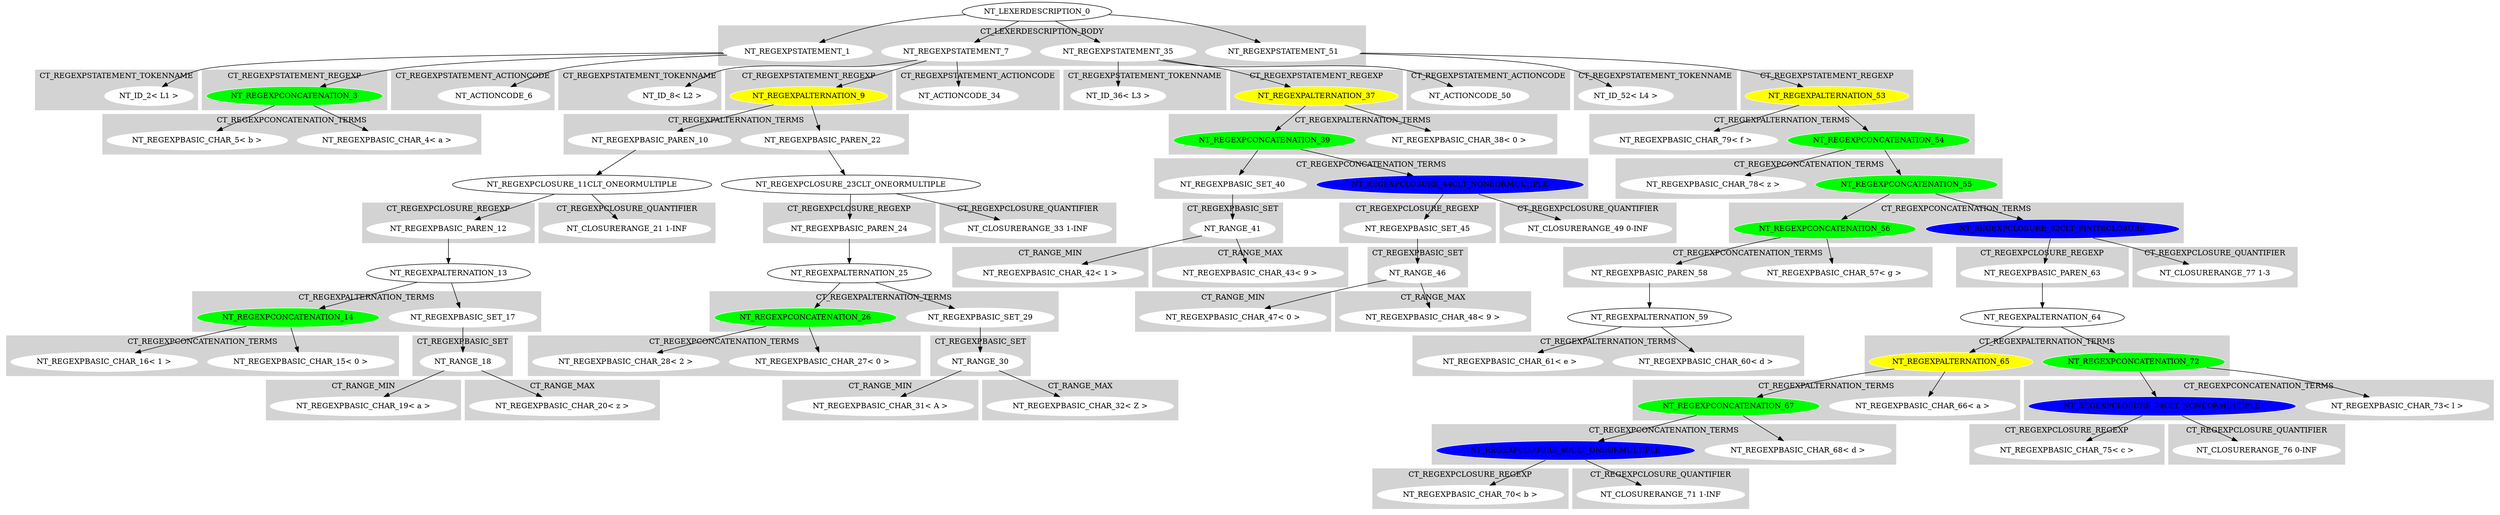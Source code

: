 digraph {

subgraph cluster0 {
 node [style=filled,color=white];
 style=filled;
 color=lightgrey;
 label = "CT_LEXERDESCRIPTION_BODY";

"NT_REGEXPSTATEMENT_1"
"NT_REGEXPSTATEMENT_7"
"NT_REGEXPSTATEMENT_35"
"NT_REGEXPSTATEMENT_51"
}
"NT_LEXERDESCRIPTION_0"->"NT_REGEXPSTATEMENT_1"
subgraph cluster1 {
 node [style=filled,color=white];
 style=filled;
 color=lightgrey;
 label = "CT_REGEXPSTATEMENT_TOKENNAME";

"NT_ID_2< L1 >"
}
subgraph cluster2 {
 node [style=filled,color=white];
 style=filled;
 color=lightgrey;
 label = "CT_REGEXPSTATEMENT_REGEXP";

"NT_REGEXPCONCATENATION_3"
 [fillcolor = green]
}
subgraph cluster3 {
 node [style=filled,color=white];
 style=filled;
 color=lightgrey;
 label = "CT_REGEXPSTATEMENT_ACTIONCODE";

"NT_ACTIONCODE_6"
}
subgraph cluster4 {
 node [style=filled,color=white];
 style=filled;
 color=lightgrey;
 label = "CT_REGEXPSTATEMENT_TOKENNAME";

}
"NT_REGEXPSTATEMENT_1"->"NT_ID_2< L1 >"
"NT_REGEXPSTATEMENT_1"->"NT_REGEXPCONCATENATION_3"
subgraph cluster5 {
 node [style=filled,color=white];
 style=filled;
 color=lightgrey;
 label = "CT_REGEXPCONCATENATION_TERMS";

"NT_REGEXPBASIC_CHAR_4< a >"
"NT_REGEXPBASIC_CHAR_5< b >"
}
"NT_REGEXPCONCATENATION_3"->"NT_REGEXPBASIC_CHAR_4< a >"
"NT_REGEXPCONCATENATION_3"->"NT_REGEXPBASIC_CHAR_5< b >"
"NT_REGEXPSTATEMENT_1"->"NT_ACTIONCODE_6"
"NT_LEXERDESCRIPTION_0"->"NT_REGEXPSTATEMENT_7"
subgraph cluster6 {
 node [style=filled,color=white];
 style=filled;
 color=lightgrey;
 label = "CT_REGEXPSTATEMENT_TOKENNAME";

"NT_ID_8< L2 >"
}
subgraph cluster7 {
 node [style=filled,color=white];
 style=filled;
 color=lightgrey;
 label = "CT_REGEXPSTATEMENT_REGEXP";

"NT_REGEXPALTERNATION_9"
 [fillcolor = yellow]
}
subgraph cluster8 {
 node [style=filled,color=white];
 style=filled;
 color=lightgrey;
 label = "CT_REGEXPSTATEMENT_ACTIONCODE";

"NT_ACTIONCODE_34"
}
subgraph cluster9 {
 node [style=filled,color=white];
 style=filled;
 color=lightgrey;
 label = "CT_REGEXPSTATEMENT_TOKENNAME";

}
"NT_REGEXPSTATEMENT_7"->"NT_ID_8< L2 >"
"NT_REGEXPSTATEMENT_7"->"NT_REGEXPALTERNATION_9"
subgraph cluster10 {
 node [style=filled,color=white];
 style=filled;
 color=lightgrey;
 label = "CT_REGEXPALTERNATION_TERMS";

"NT_REGEXPBASIC_PAREN_10"
"NT_REGEXPBASIC_PAREN_22"
}
"NT_REGEXPALTERNATION_9"->"NT_REGEXPBASIC_PAREN_10"
subgraph cluster11 {
 node [style=filled,color=white];
 style=filled;
 color=lightgrey;
 label = "CT_RGEXPBASIC_PAREN";

}
"NT_REGEXPBASIC_PAREN_10"->"NT_REGEXPCLOSURE_11CLT_ONEORMULTIPLE"
subgraph cluster12 {
 node [style=filled,color=white];
 style=filled;
 color=lightgrey;
 label = "CT_REGEXPCLOSURE_REGEXP";

"NT_REGEXPBASIC_PAREN_12"
}
subgraph cluster13 {
 node [style=filled,color=white];
 style=filled;
 color=lightgrey;
 label = "CT_REGEXPCLOSURE_QUANTIFIER";

"NT_CLOSURERANGE_21 1-INF"
}
"NT_REGEXPCLOSURE_11CLT_ONEORMULTIPLE"->"NT_REGEXPBASIC_PAREN_12"
subgraph cluster14 {
 node [style=filled,color=white];
 style=filled;
 color=lightgrey;
 label = "CT_RGEXPBASIC_PAREN";

}
"NT_REGEXPBASIC_PAREN_12"->"NT_REGEXPALTERNATION_13"
subgraph cluster15 {
 node [style=filled,color=white];
 style=filled;
 color=lightgrey;
 label = "CT_REGEXPALTERNATION_TERMS";

"NT_REGEXPCONCATENATION_14"
 [fillcolor = green]"NT_REGEXPBASIC_SET_17"
}
"NT_REGEXPALTERNATION_13"->"NT_REGEXPCONCATENATION_14"
subgraph cluster16 {
 node [style=filled,color=white];
 style=filled;
 color=lightgrey;
 label = "CT_REGEXPCONCATENATION_TERMS";

"NT_REGEXPBASIC_CHAR_15< 0 >"
"NT_REGEXPBASIC_CHAR_16< 1 >"
}
"NT_REGEXPCONCATENATION_14"->"NT_REGEXPBASIC_CHAR_15< 0 >"
"NT_REGEXPCONCATENATION_14"->"NT_REGEXPBASIC_CHAR_16< 1 >"
"NT_REGEXPALTERNATION_13"->"NT_REGEXPBASIC_SET_17"
subgraph cluster17 {
 node [style=filled,color=white];
 style=filled;
 color=lightgrey;
 label = "CT_REGEXPBASIC_SET";

"NT_RANGE_18"
}
"NT_REGEXPBASIC_SET_17"->"NT_RANGE_18"
subgraph cluster18 {
 node [style=filled,color=white];
 style=filled;
 color=lightgrey;
 label = "CT_RANGE_MIN";

"NT_REGEXPBASIC_CHAR_19< a >"
}
subgraph cluster19 {
 node [style=filled,color=white];
 style=filled;
 color=lightgrey;
 label = "CT_RANGE_MAX";

"NT_REGEXPBASIC_CHAR_20< z >"
}
"NT_RANGE_18"->"NT_REGEXPBASIC_CHAR_19< a >"
"NT_RANGE_18"->"NT_REGEXPBASIC_CHAR_20< z >"
"NT_REGEXPCLOSURE_11CLT_ONEORMULTIPLE"->"NT_CLOSURERANGE_21 1-INF"
"NT_REGEXPALTERNATION_9"->"NT_REGEXPBASIC_PAREN_22"
subgraph cluster20 {
 node [style=filled,color=white];
 style=filled;
 color=lightgrey;
 label = "CT_RGEXPBASIC_PAREN";

}
"NT_REGEXPBASIC_PAREN_22"->"NT_REGEXPCLOSURE_23CLT_ONEORMULTIPLE"
subgraph cluster21 {
 node [style=filled,color=white];
 style=filled;
 color=lightgrey;
 label = "CT_REGEXPCLOSURE_REGEXP";

"NT_REGEXPBASIC_PAREN_24"
}
subgraph cluster22 {
 node [style=filled,color=white];
 style=filled;
 color=lightgrey;
 label = "CT_REGEXPCLOSURE_QUANTIFIER";

"NT_CLOSURERANGE_33 1-INF"
}
"NT_REGEXPCLOSURE_23CLT_ONEORMULTIPLE"->"NT_REGEXPBASIC_PAREN_24"
subgraph cluster23 {
 node [style=filled,color=white];
 style=filled;
 color=lightgrey;
 label = "CT_RGEXPBASIC_PAREN";

}
"NT_REGEXPBASIC_PAREN_24"->"NT_REGEXPALTERNATION_25"
subgraph cluster24 {
 node [style=filled,color=white];
 style=filled;
 color=lightgrey;
 label = "CT_REGEXPALTERNATION_TERMS";

"NT_REGEXPCONCATENATION_26"
 [fillcolor = green]"NT_REGEXPBASIC_SET_29"
}
"NT_REGEXPALTERNATION_25"->"NT_REGEXPCONCATENATION_26"
subgraph cluster25 {
 node [style=filled,color=white];
 style=filled;
 color=lightgrey;
 label = "CT_REGEXPCONCATENATION_TERMS";

"NT_REGEXPBASIC_CHAR_27< 0 >"
"NT_REGEXPBASIC_CHAR_28< 2 >"
}
"NT_REGEXPCONCATENATION_26"->"NT_REGEXPBASIC_CHAR_27< 0 >"
"NT_REGEXPCONCATENATION_26"->"NT_REGEXPBASIC_CHAR_28< 2 >"
"NT_REGEXPALTERNATION_25"->"NT_REGEXPBASIC_SET_29"
subgraph cluster26 {
 node [style=filled,color=white];
 style=filled;
 color=lightgrey;
 label = "CT_REGEXPBASIC_SET";

"NT_RANGE_30"
}
"NT_REGEXPBASIC_SET_29"->"NT_RANGE_30"
subgraph cluster27 {
 node [style=filled,color=white];
 style=filled;
 color=lightgrey;
 label = "CT_RANGE_MIN";

"NT_REGEXPBASIC_CHAR_31< A >"
}
subgraph cluster28 {
 node [style=filled,color=white];
 style=filled;
 color=lightgrey;
 label = "CT_RANGE_MAX";

"NT_REGEXPBASIC_CHAR_32< Z >"
}
"NT_RANGE_30"->"NT_REGEXPBASIC_CHAR_31< A >"
"NT_RANGE_30"->"NT_REGEXPBASIC_CHAR_32< Z >"
"NT_REGEXPCLOSURE_23CLT_ONEORMULTIPLE"->"NT_CLOSURERANGE_33 1-INF"
"NT_REGEXPSTATEMENT_7"->"NT_ACTIONCODE_34"
"NT_LEXERDESCRIPTION_0"->"NT_REGEXPSTATEMENT_35"
subgraph cluster29 {
 node [style=filled,color=white];
 style=filled;
 color=lightgrey;
 label = "CT_REGEXPSTATEMENT_TOKENNAME";

"NT_ID_36< L3 >"
}
subgraph cluster30 {
 node [style=filled,color=white];
 style=filled;
 color=lightgrey;
 label = "CT_REGEXPSTATEMENT_REGEXP";

"NT_REGEXPALTERNATION_37"
 [fillcolor = yellow]
}
subgraph cluster31 {
 node [style=filled,color=white];
 style=filled;
 color=lightgrey;
 label = "CT_REGEXPSTATEMENT_ACTIONCODE";

"NT_ACTIONCODE_50"
}
subgraph cluster32 {
 node [style=filled,color=white];
 style=filled;
 color=lightgrey;
 label = "CT_REGEXPSTATEMENT_TOKENNAME";

}
"NT_REGEXPSTATEMENT_35"->"NT_ID_36< L3 >"
"NT_REGEXPSTATEMENT_35"->"NT_REGEXPALTERNATION_37"
subgraph cluster33 {
 node [style=filled,color=white];
 style=filled;
 color=lightgrey;
 label = "CT_REGEXPALTERNATION_TERMS";

"NT_REGEXPBASIC_CHAR_38< 0 >"
"NT_REGEXPCONCATENATION_39"
 [fillcolor = green]}
"NT_REGEXPALTERNATION_37"->"NT_REGEXPBASIC_CHAR_38< 0 >"
"NT_REGEXPALTERNATION_37"->"NT_REGEXPCONCATENATION_39"
subgraph cluster34 {
 node [style=filled,color=white];
 style=filled;
 color=lightgrey;
 label = "CT_REGEXPCONCATENATION_TERMS";

"NT_REGEXPBASIC_SET_40"
"NT_REGEXPCLOSURE_44CLT_NONEORMULTIPLE"
 [fillcolor = blue]
}
"NT_REGEXPCONCATENATION_39"->"NT_REGEXPBASIC_SET_40"
subgraph cluster35 {
 node [style=filled,color=white];
 style=filled;
 color=lightgrey;
 label = "CT_REGEXPBASIC_SET";

"NT_RANGE_41"
}
"NT_REGEXPBASIC_SET_40"->"NT_RANGE_41"
subgraph cluster36 {
 node [style=filled,color=white];
 style=filled;
 color=lightgrey;
 label = "CT_RANGE_MIN";

"NT_REGEXPBASIC_CHAR_42< 1 >"
}
subgraph cluster37 {
 node [style=filled,color=white];
 style=filled;
 color=lightgrey;
 label = "CT_RANGE_MAX";

"NT_REGEXPBASIC_CHAR_43< 9 >"
}
"NT_RANGE_41"->"NT_REGEXPBASIC_CHAR_42< 1 >"
"NT_RANGE_41"->"NT_REGEXPBASIC_CHAR_43< 9 >"
"NT_REGEXPCONCATENATION_39"->"NT_REGEXPCLOSURE_44CLT_NONEORMULTIPLE"
subgraph cluster38 {
 node [style=filled,color=white];
 style=filled;
 color=lightgrey;
 label = "CT_REGEXPCLOSURE_REGEXP";

"NT_REGEXPBASIC_SET_45"
}
subgraph cluster39 {
 node [style=filled,color=white];
 style=filled;
 color=lightgrey;
 label = "CT_REGEXPCLOSURE_QUANTIFIER";

"NT_CLOSURERANGE_49 0-INF"
}
"NT_REGEXPCLOSURE_44CLT_NONEORMULTIPLE"->"NT_REGEXPBASIC_SET_45"
subgraph cluster40 {
 node [style=filled,color=white];
 style=filled;
 color=lightgrey;
 label = "CT_REGEXPBASIC_SET";

"NT_RANGE_46"
}
"NT_REGEXPBASIC_SET_45"->"NT_RANGE_46"
subgraph cluster41 {
 node [style=filled,color=white];
 style=filled;
 color=lightgrey;
 label = "CT_RANGE_MIN";

"NT_REGEXPBASIC_CHAR_47< 0 >"
}
subgraph cluster42 {
 node [style=filled,color=white];
 style=filled;
 color=lightgrey;
 label = "CT_RANGE_MAX";

"NT_REGEXPBASIC_CHAR_48< 9 >"
}
"NT_RANGE_46"->"NT_REGEXPBASIC_CHAR_47< 0 >"
"NT_RANGE_46"->"NT_REGEXPBASIC_CHAR_48< 9 >"
"NT_REGEXPCLOSURE_44CLT_NONEORMULTIPLE"->"NT_CLOSURERANGE_49 0-INF"
"NT_REGEXPSTATEMENT_35"->"NT_ACTIONCODE_50"
"NT_LEXERDESCRIPTION_0"->"NT_REGEXPSTATEMENT_51"
subgraph cluster43 {
 node [style=filled,color=white];
 style=filled;
 color=lightgrey;
 label = "CT_REGEXPSTATEMENT_TOKENNAME";

"NT_ID_52< L4 >"
}
subgraph cluster44 {
 node [style=filled,color=white];
 style=filled;
 color=lightgrey;
 label = "CT_REGEXPSTATEMENT_REGEXP";

"NT_REGEXPALTERNATION_53"
 [fillcolor = yellow]
}
subgraph cluster45 {
 node [style=filled,color=white];
 style=filled;
 color=lightgrey;
 label = "CT_REGEXPSTATEMENT_TOKENNAME";

}
"NT_REGEXPSTATEMENT_51"->"NT_ID_52< L4 >"
"NT_REGEXPSTATEMENT_51"->"NT_REGEXPALTERNATION_53"
subgraph cluster46 {
 node [style=filled,color=white];
 style=filled;
 color=lightgrey;
 label = "CT_REGEXPALTERNATION_TERMS";

"NT_REGEXPCONCATENATION_54"
 [fillcolor = green]"NT_REGEXPBASIC_CHAR_79< f >"
}
"NT_REGEXPALTERNATION_53"->"NT_REGEXPCONCATENATION_54"
subgraph cluster47 {
 node [style=filled,color=white];
 style=filled;
 color=lightgrey;
 label = "CT_REGEXPCONCATENATION_TERMS";

"NT_REGEXPCONCATENATION_55"
 [fillcolor = green]
"NT_REGEXPBASIC_CHAR_78< z >"
}
"NT_REGEXPCONCATENATION_54"->"NT_REGEXPCONCATENATION_55"
subgraph cluster48 {
 node [style=filled,color=white];
 style=filled;
 color=lightgrey;
 label = "CT_REGEXPCONCATENATION_TERMS";

"NT_REGEXPCONCATENATION_56"
 [fillcolor = green]
"NT_REGEXPCLOSURE_62CLT_FINITECLOSURE"
 [fillcolor = blue]
}
"NT_REGEXPCONCATENATION_55"->"NT_REGEXPCONCATENATION_56"
subgraph cluster49 {
 node [style=filled,color=white];
 style=filled;
 color=lightgrey;
 label = "CT_REGEXPCONCATENATION_TERMS";

"NT_REGEXPBASIC_CHAR_57< g >"
"NT_REGEXPBASIC_PAREN_58"
}
"NT_REGEXPCONCATENATION_56"->"NT_REGEXPBASIC_CHAR_57< g >"
"NT_REGEXPCONCATENATION_56"->"NT_REGEXPBASIC_PAREN_58"
subgraph cluster50 {
 node [style=filled,color=white];
 style=filled;
 color=lightgrey;
 label = "CT_RGEXPBASIC_PAREN";

}
"NT_REGEXPBASIC_PAREN_58"->"NT_REGEXPALTERNATION_59"
subgraph cluster51 {
 node [style=filled,color=white];
 style=filled;
 color=lightgrey;
 label = "CT_REGEXPALTERNATION_TERMS";

"NT_REGEXPBASIC_CHAR_60< d >"
"NT_REGEXPBASIC_CHAR_61< e >"
}
"NT_REGEXPALTERNATION_59"->"NT_REGEXPBASIC_CHAR_60< d >"
"NT_REGEXPALTERNATION_59"->"NT_REGEXPBASIC_CHAR_61< e >"
"NT_REGEXPCONCATENATION_55"->"NT_REGEXPCLOSURE_62CLT_FINITECLOSURE"
subgraph cluster52 {
 node [style=filled,color=white];
 style=filled;
 color=lightgrey;
 label = "CT_REGEXPCLOSURE_REGEXP";

"NT_REGEXPBASIC_PAREN_63"
}
subgraph cluster53 {
 node [style=filled,color=white];
 style=filled;
 color=lightgrey;
 label = "CT_REGEXPCLOSURE_QUANTIFIER";

"NT_CLOSURERANGE_77 1-3"
}
"NT_REGEXPCLOSURE_62CLT_FINITECLOSURE"->"NT_REGEXPBASIC_PAREN_63"
subgraph cluster54 {
 node [style=filled,color=white];
 style=filled;
 color=lightgrey;
 label = "CT_RGEXPBASIC_PAREN";

}
"NT_REGEXPBASIC_PAREN_63"->"NT_REGEXPALTERNATION_64"
subgraph cluster55 {
 node [style=filled,color=white];
 style=filled;
 color=lightgrey;
 label = "CT_REGEXPALTERNATION_TERMS";

"NT_REGEXPALTERNATION_65"
 [fillcolor = yellow]"NT_REGEXPCONCATENATION_72"
 [fillcolor = green]}
"NT_REGEXPALTERNATION_64"->"NT_REGEXPALTERNATION_65"
subgraph cluster56 {
 node [style=filled,color=white];
 style=filled;
 color=lightgrey;
 label = "CT_REGEXPALTERNATION_TERMS";

"NT_REGEXPBASIC_CHAR_66< a >"
"NT_REGEXPCONCATENATION_67"
 [fillcolor = green]}
"NT_REGEXPALTERNATION_65"->"NT_REGEXPBASIC_CHAR_66< a >"
"NT_REGEXPALTERNATION_65"->"NT_REGEXPCONCATENATION_67"
subgraph cluster57 {
 node [style=filled,color=white];
 style=filled;
 color=lightgrey;
 label = "CT_REGEXPCONCATENATION_TERMS";

"NT_REGEXPBASIC_CHAR_68< d >"
"NT_REGEXPCLOSURE_69CLT_ONEORMULTIPLE"
 [fillcolor = blue]
}
"NT_REGEXPCONCATENATION_67"->"NT_REGEXPBASIC_CHAR_68< d >"
"NT_REGEXPCONCATENATION_67"->"NT_REGEXPCLOSURE_69CLT_ONEORMULTIPLE"
subgraph cluster58 {
 node [style=filled,color=white];
 style=filled;
 color=lightgrey;
 label = "CT_REGEXPCLOSURE_REGEXP";

"NT_REGEXPBASIC_CHAR_70< b >"
}
subgraph cluster59 {
 node [style=filled,color=white];
 style=filled;
 color=lightgrey;
 label = "CT_REGEXPCLOSURE_QUANTIFIER";

"NT_CLOSURERANGE_71 1-INF"
}
"NT_REGEXPCLOSURE_69CLT_ONEORMULTIPLE"->"NT_REGEXPBASIC_CHAR_70< b >"
"NT_REGEXPCLOSURE_69CLT_ONEORMULTIPLE"->"NT_CLOSURERANGE_71 1-INF"
"NT_REGEXPALTERNATION_64"->"NT_REGEXPCONCATENATION_72"
subgraph cluster60 {
 node [style=filled,color=white];
 style=filled;
 color=lightgrey;
 label = "CT_REGEXPCONCATENATION_TERMS";

"NT_REGEXPBASIC_CHAR_73< l >"
"NT_REGEXPCLOSURE_74CLT_NONEORMULTIPLE"
 [fillcolor = blue]
}
"NT_REGEXPCONCATENATION_72"->"NT_REGEXPBASIC_CHAR_73< l >"
"NT_REGEXPCONCATENATION_72"->"NT_REGEXPCLOSURE_74CLT_NONEORMULTIPLE"
subgraph cluster61 {
 node [style=filled,color=white];
 style=filled;
 color=lightgrey;
 label = "CT_REGEXPCLOSURE_REGEXP";

"NT_REGEXPBASIC_CHAR_75< c >"
}
subgraph cluster62 {
 node [style=filled,color=white];
 style=filled;
 color=lightgrey;
 label = "CT_REGEXPCLOSURE_QUANTIFIER";

"NT_CLOSURERANGE_76 0-INF"
}
"NT_REGEXPCLOSURE_74CLT_NONEORMULTIPLE"->"NT_REGEXPBASIC_CHAR_75< c >"
"NT_REGEXPCLOSURE_74CLT_NONEORMULTIPLE"->"NT_CLOSURERANGE_76 0-INF"
"NT_REGEXPCLOSURE_62CLT_FINITECLOSURE"->"NT_CLOSURERANGE_77 1-3"
"NT_REGEXPCONCATENATION_54"->"NT_REGEXPBASIC_CHAR_78< z >"
"NT_REGEXPALTERNATION_53"->"NT_REGEXPBASIC_CHAR_79< f >"
}

